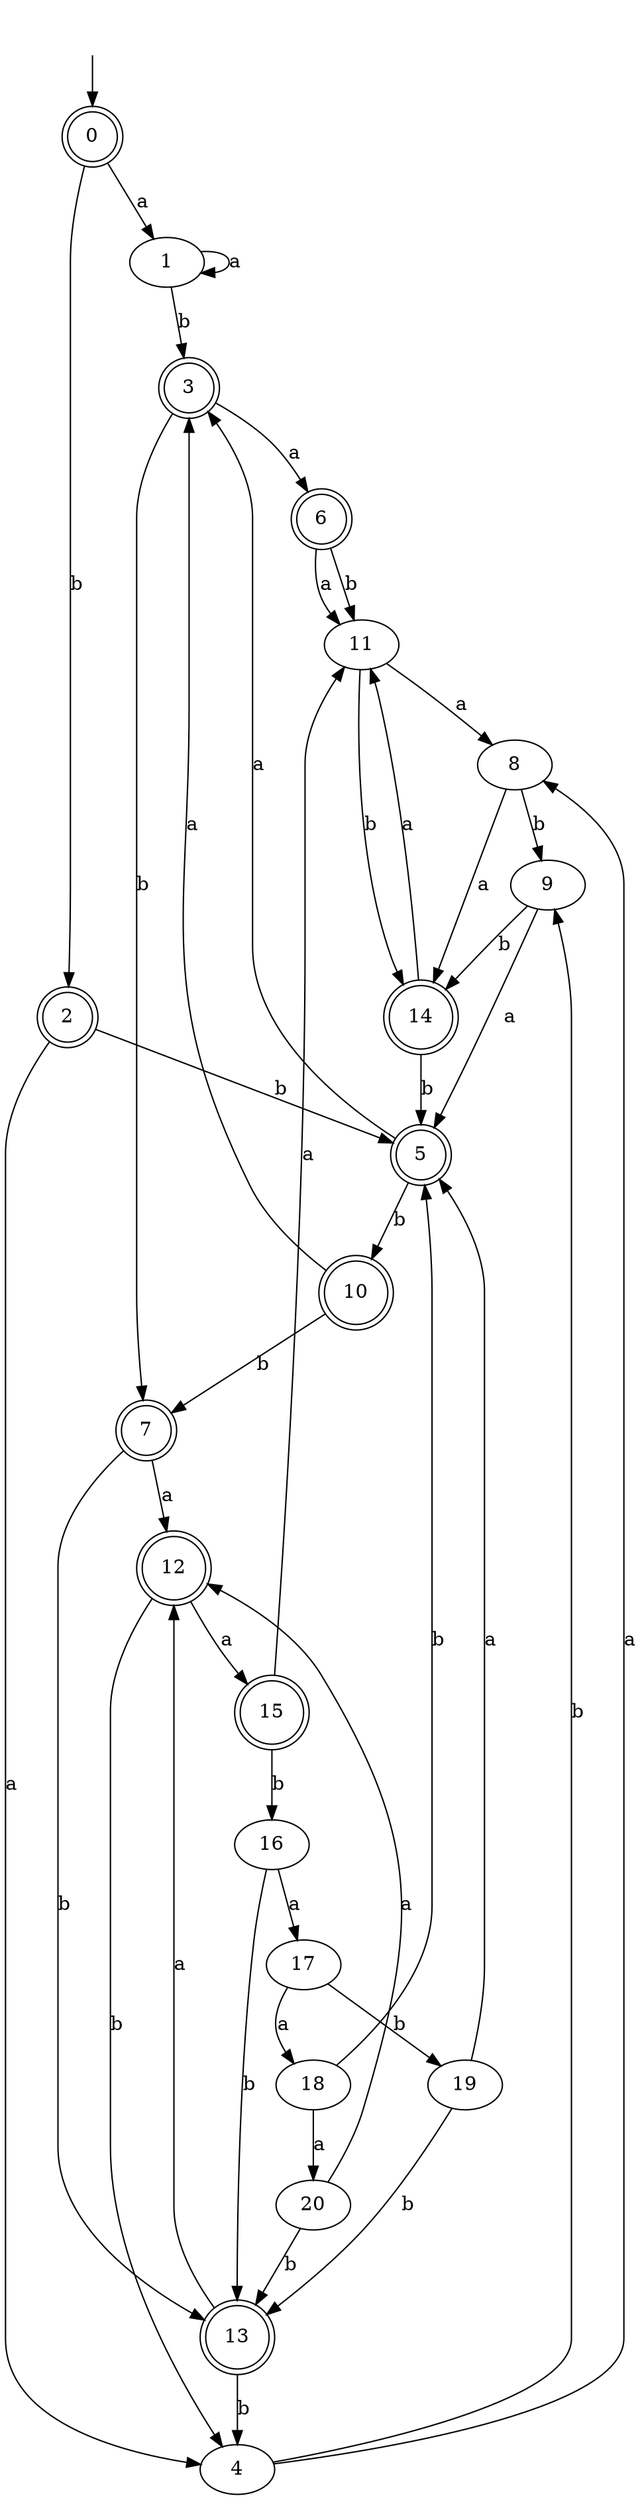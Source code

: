 digraph RandomDFA {
  __start0 [label="", shape=none];
  __start0 -> 0 [label=""];
  0 [shape=circle] [shape=doublecircle]
  0 -> 1 [label="a"]
  0 -> 2 [label="b"]
  1
  1 -> 1 [label="a"]
  1 -> 3 [label="b"]
  2 [shape=doublecircle]
  2 -> 4 [label="a"]
  2 -> 5 [label="b"]
  3 [shape=doublecircle]
  3 -> 6 [label="a"]
  3 -> 7 [label="b"]
  4
  4 -> 8 [label="a"]
  4 -> 9 [label="b"]
  5 [shape=doublecircle]
  5 -> 3 [label="a"]
  5 -> 10 [label="b"]
  6 [shape=doublecircle]
  6 -> 11 [label="a"]
  6 -> 11 [label="b"]
  7 [shape=doublecircle]
  7 -> 12 [label="a"]
  7 -> 13 [label="b"]
  8
  8 -> 14 [label="a"]
  8 -> 9 [label="b"]
  9
  9 -> 5 [label="a"]
  9 -> 14 [label="b"]
  10 [shape=doublecircle]
  10 -> 3 [label="a"]
  10 -> 7 [label="b"]
  11
  11 -> 8 [label="a"]
  11 -> 14 [label="b"]
  12 [shape=doublecircle]
  12 -> 15 [label="a"]
  12 -> 4 [label="b"]
  13 [shape=doublecircle]
  13 -> 12 [label="a"]
  13 -> 4 [label="b"]
  14 [shape=doublecircle]
  14 -> 11 [label="a"]
  14 -> 5 [label="b"]
  15 [shape=doublecircle]
  15 -> 11 [label="a"]
  15 -> 16 [label="b"]
  16
  16 -> 17 [label="a"]
  16 -> 13 [label="b"]
  17
  17 -> 18 [label="a"]
  17 -> 19 [label="b"]
  18
  18 -> 20 [label="a"]
  18 -> 5 [label="b"]
  19
  19 -> 5 [label="a"]
  19 -> 13 [label="b"]
  20
  20 -> 12 [label="a"]
  20 -> 13 [label="b"]
}
